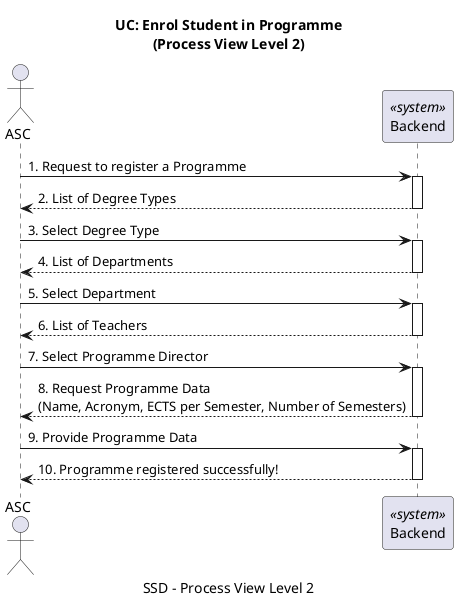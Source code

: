 @startuml

title UC: Enrol Student in Programme\n(Process View Level 2)
caption SSD – Process View Level 2

actor ASC as "ASC"
participant Backend <<system>>

ASC -> Backend ++ : 1. Request to register a Programme
Backend --> ASC -- : 2. List of Degree Types

ASC -> Backend ++ : 3. Select Degree Type
Backend --> ASC -- : 4. List of Departments

ASC -> Backend ++ : 5. Select Department
Backend --> ASC -- : 6. List of Teachers

ASC -> Backend ++ : 7. Select Programme Director
Backend --> ASC -- : 8. Request Programme Data\n(Name, Acronym, ECTS per Semester, Number of Semesters)

ASC -> Backend ++ : 9. Provide Programme Data
Backend --> ASC -- : 10. Programme registered successfully!

@enduml
